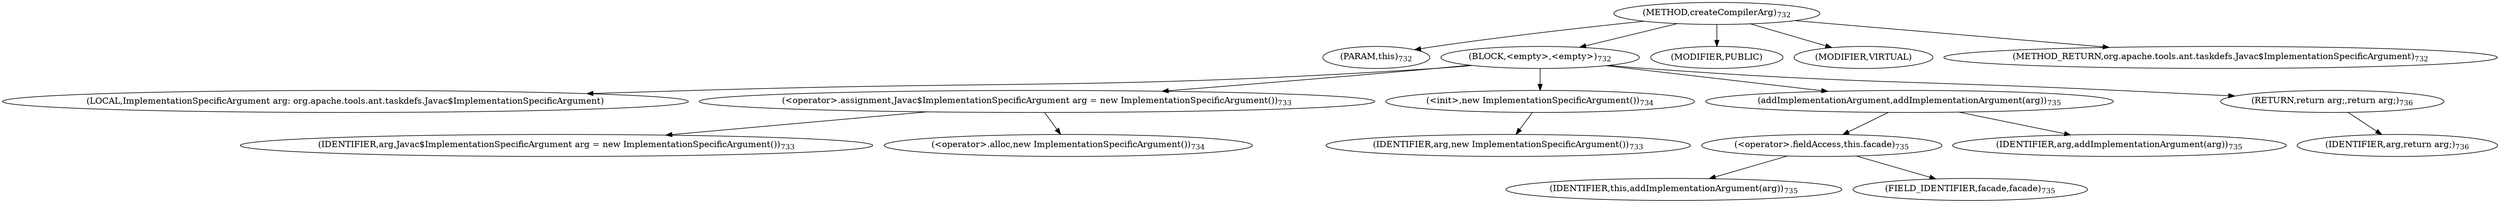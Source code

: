 digraph "createCompilerArg" {  
"1209" [label = <(METHOD,createCompilerArg)<SUB>732</SUB>> ]
"1210" [label = <(PARAM,this)<SUB>732</SUB>> ]
"1211" [label = <(BLOCK,&lt;empty&gt;,&lt;empty&gt;)<SUB>732</SUB>> ]
"62" [label = <(LOCAL,ImplementationSpecificArgument arg: org.apache.tools.ant.taskdefs.Javac$ImplementationSpecificArgument)> ]
"1212" [label = <(&lt;operator&gt;.assignment,Javac$ImplementationSpecificArgument arg = new ImplementationSpecificArgument())<SUB>733</SUB>> ]
"1213" [label = <(IDENTIFIER,arg,Javac$ImplementationSpecificArgument arg = new ImplementationSpecificArgument())<SUB>733</SUB>> ]
"1214" [label = <(&lt;operator&gt;.alloc,new ImplementationSpecificArgument())<SUB>734</SUB>> ]
"1215" [label = <(&lt;init&gt;,new ImplementationSpecificArgument())<SUB>734</SUB>> ]
"61" [label = <(IDENTIFIER,arg,new ImplementationSpecificArgument())<SUB>733</SUB>> ]
"1216" [label = <(addImplementationArgument,addImplementationArgument(arg))<SUB>735</SUB>> ]
"1217" [label = <(&lt;operator&gt;.fieldAccess,this.facade)<SUB>735</SUB>> ]
"1218" [label = <(IDENTIFIER,this,addImplementationArgument(arg))<SUB>735</SUB>> ]
"1219" [label = <(FIELD_IDENTIFIER,facade,facade)<SUB>735</SUB>> ]
"1220" [label = <(IDENTIFIER,arg,addImplementationArgument(arg))<SUB>735</SUB>> ]
"1221" [label = <(RETURN,return arg;,return arg;)<SUB>736</SUB>> ]
"1222" [label = <(IDENTIFIER,arg,return arg;)<SUB>736</SUB>> ]
"1223" [label = <(MODIFIER,PUBLIC)> ]
"1224" [label = <(MODIFIER,VIRTUAL)> ]
"1225" [label = <(METHOD_RETURN,org.apache.tools.ant.taskdefs.Javac$ImplementationSpecificArgument)<SUB>732</SUB>> ]
  "1209" -> "1210" 
  "1209" -> "1211" 
  "1209" -> "1223" 
  "1209" -> "1224" 
  "1209" -> "1225" 
  "1211" -> "62" 
  "1211" -> "1212" 
  "1211" -> "1215" 
  "1211" -> "1216" 
  "1211" -> "1221" 
  "1212" -> "1213" 
  "1212" -> "1214" 
  "1215" -> "61" 
  "1216" -> "1217" 
  "1216" -> "1220" 
  "1217" -> "1218" 
  "1217" -> "1219" 
  "1221" -> "1222" 
}

